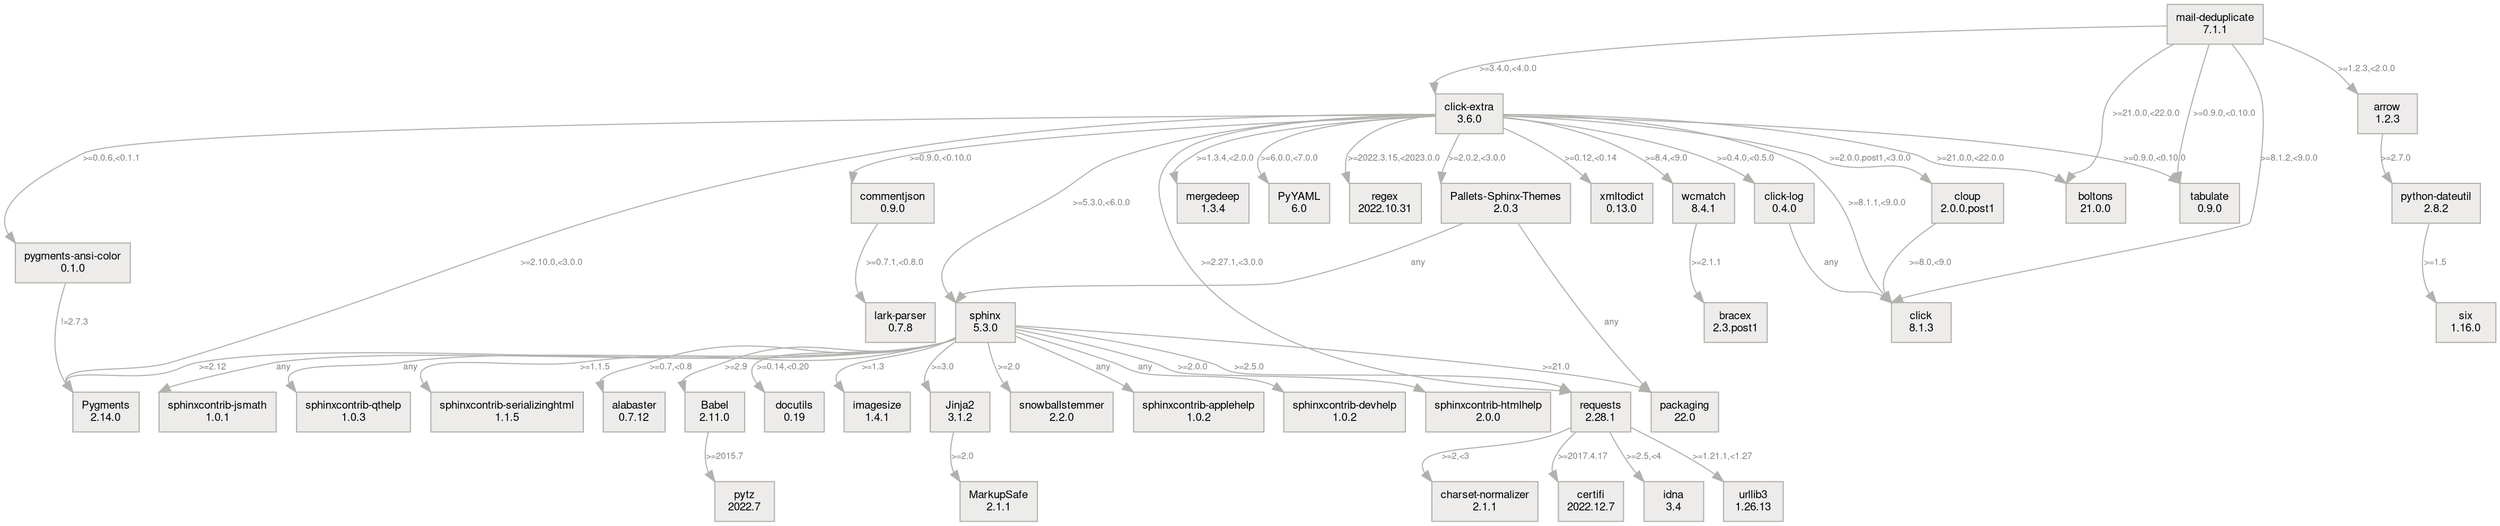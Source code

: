 digraph {
    fontname="Helvetica,Arial,sans-serif"
                node [
                    style=filled
                    shape=box
                    fontname="Helvetica,Arial,sans-serif"
                    fontsize=10
                    color="#b2afa7"
                    fillcolor="#edeceb"
                ]
                edge [
                    headport=nw
                    fontname="Helvetica,Arial,sans-serif"
                    fontsize=8
                    color="#b2b1ae"
                    fontcolor="#00000080"
                ]
    "charset-normalizer" [label="charset-normalizer\n2.1.1"]
    "click-extra" -> "click-log" [label=">=0.4.0,<0.5.0"]
    "click-extra" -> "pallets-sphinx-themes" [label=">=2.0.2,<3.0.0"]
    "click-extra" -> "pygments-ansi-color" [label=">=0.0.6,<0.1.1"]
    "click-extra" -> boltons [label=">=21.0.0,<22.0.0"]
    "click-extra" -> click [label=">=8.1.1,<9.0.0"]
    "click-extra" -> cloup [label=">=2.0.0.post1,<3.0.0"]
    "click-extra" -> commentjson [label=">=0.9.0,<0.10.0"]
    "click-extra" -> mergedeep [label=">=1.3.4,<2.0.0"]
    "click-extra" -> pygments [label=">=2.10.0,<3.0.0"]
    "click-extra" -> pyyaml [label=">=6.0.0,<7.0.0"]
    "click-extra" -> regex [label=">=2022.3.15,<2023.0.0"]
    "click-extra" -> requests [label=">=2.27.1,<3.0.0"]
    "click-extra" -> sphinx [label=">=5.3.0,<6.0.0"]
    "click-extra" -> tabulate [label=">=0.9.0,<0.10.0"]
    "click-extra" -> wcmatch [label=">=8.4,<9.0"]
    "click-extra" -> xmltodict [label=">=0.12,<0.14"]
    "click-extra" [label="click-extra\n3.6.0"]
    "click-log" -> click [label=any]
    "click-log" [label="click-log\n0.4.0"]
    "lark-parser" [label="lark-parser\n0.7.8"]
    "mail-deduplicate" -> "click-extra" [label=">=3.4.0,<4.0.0"]
    "mail-deduplicate" -> arrow [label=">=1.2.3,<2.0.0"]
    "mail-deduplicate" -> boltons [label=">=21.0.0,<22.0.0"]
    "mail-deduplicate" -> click [label=">=8.1.2,<9.0.0"]
    "mail-deduplicate" -> tabulate [label=">=0.9.0,<0.10.0"]
    "mail-deduplicate" [label="mail-deduplicate\n7.1.1"]
    "pallets-sphinx-themes" -> packaging [label=any]
    "pallets-sphinx-themes" -> sphinx [label=any]
    "pallets-sphinx-themes" [label="Pallets-Sphinx-Themes\n2.0.3"]
    "pygments-ansi-color" -> pygments [label="!=2.7.3"]
    "pygments-ansi-color" [label="pygments-ansi-color\n0.1.0"]
    "python-dateutil" -> six [label=">=1.5"]
    "python-dateutil" [label="python-dateutil\n2.8.2"]
    "sphinxcontrib-applehelp" [label="sphinxcontrib-applehelp\n1.0.2"]
    "sphinxcontrib-devhelp" [label="sphinxcontrib-devhelp\n1.0.2"]
    "sphinxcontrib-htmlhelp" [label="sphinxcontrib-htmlhelp\n2.0.0"]
    "sphinxcontrib-jsmath" [label="sphinxcontrib-jsmath\n1.0.1"]
    "sphinxcontrib-qthelp" [label="sphinxcontrib-qthelp\n1.0.3"]
    "sphinxcontrib-serializinghtml" [label="sphinxcontrib-serializinghtml\n1.1.5"]
    alabaster [label="alabaster\n0.7.12"]
    arrow -> "python-dateutil" [label=">=2.7.0"]
    arrow [label="arrow\n1.2.3"]
    babel -> pytz [label=">=2015.7"]
    babel [label="Babel\n2.11.0"]
    boltons [label="boltons\n21.0.0"]
    bracex [label="bracex\n2.3.post1"]
    certifi [label="certifi\n2022.12.7"]
    click [label="click\n8.1.3"]
    cloup -> click [label=">=8.0,<9.0"]
    cloup [label="cloup\n2.0.0.post1"]
    commentjson -> "lark-parser" [label=">=0.7.1,<0.8.0"]
    commentjson [label="commentjson\n0.9.0"]
    docutils [label="docutils\n0.19"]
    idna [label="idna\n3.4"]
    imagesize [label="imagesize\n1.4.1"]
    jinja2 -> markupsafe [label=">=2.0"]
    jinja2 [label="Jinja2\n3.1.2"]
    markupsafe [label="MarkupSafe\n2.1.1"]
    mergedeep [label="mergedeep\n1.3.4"]
    packaging [label="packaging\n22.0"]
    pygments [label="Pygments\n2.14.0"]
    pytz [label="pytz\n2022.7"]
    pyyaml [label="PyYAML\n6.0"]
    regex [label="regex\n2022.10.31"]
    requests -> "charset-normalizer" [label=">=2,<3"]
    requests -> certifi [label=">=2017.4.17"]
    requests -> idna [label=">=2.5,<4"]
    requests -> urllib3 [label=">=1.21.1,<1.27"]
    requests [label="requests\n2.28.1"]
    six [label="six\n1.16.0"]
    snowballstemmer [label="snowballstemmer\n2.2.0"]
    sphinx -> "sphinxcontrib-applehelp" [label=any]
    sphinx -> "sphinxcontrib-devhelp" [label=any]
    sphinx -> "sphinxcontrib-htmlhelp" [label=">=2.0.0"]
    sphinx -> "sphinxcontrib-jsmath" [label=any]
    sphinx -> "sphinxcontrib-qthelp" [label=any]
    sphinx -> "sphinxcontrib-serializinghtml" [label=">=1.1.5"]
    sphinx -> alabaster [label=">=0.7,<0.8"]
    sphinx -> babel [label=">=2.9"]
    sphinx -> docutils [label=">=0.14,<0.20"]
    sphinx -> imagesize [label=">=1.3"]
    sphinx -> jinja2 [label=">=3.0"]
    sphinx -> packaging [label=">=21.0"]
    sphinx -> pygments [label=">=2.12"]
    sphinx -> requests [label=">=2.5.0"]
    sphinx -> snowballstemmer [label=">=2.0"]
    sphinx [label="sphinx\n5.3.0"]
    tabulate [label="tabulate\n0.9.0"]
    urllib3 [label="urllib3\n1.26.13"]
    wcmatch -> bracex [label=">=2.1.1"]
    wcmatch [label="wcmatch\n8.4.1"]
    xmltodict [label="xmltodict\n0.13.0"]
}